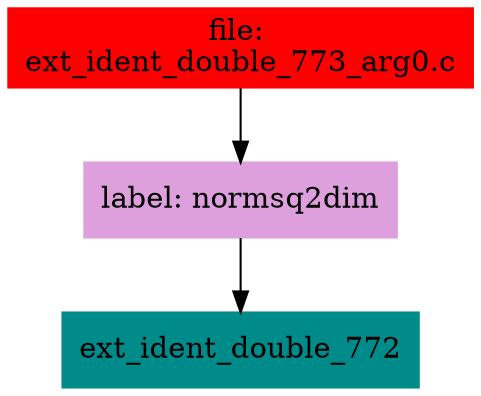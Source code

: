 digraph G {
node [shape=box]

0 [label="file: 
ext_ident_double_773_arg0.c",color=red, style=filled]
1 [label="label: normsq2dim",color=plum, style=filled]
0 -> 1
2 [label="ext_ident_double_772",color=cyan4, style=filled]
1 -> 2


}

